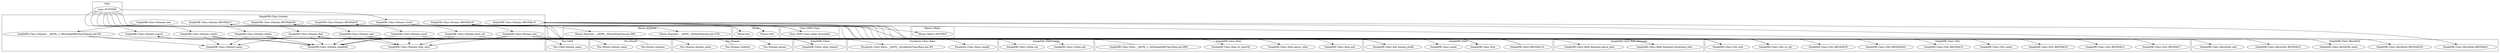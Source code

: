 digraph {
graph [overlap=false]
subgraph cluster_SimpleDB_Class_Cache {
	label="SimpleDB::Class::Cache";
	"SimpleDB::Class::Cache::get";
	"SimpleDB::Class::Cache::set";
}
subgraph cluster_Foo_Child {
	label="Foo::Child";
	"Foo::Child::domain_name";
}
subgraph cluster_Moose_Exporter {
	label="Moose::Exporter";
	"Moose::Exporter::__ANON__[Moose/Exporter.pm:389]";
	"Moose::Exporter::__ANON__[Moose/Exporter.pm:478]";
}
subgraph cluster_SimpleDB_Class_Item {
	label="SimpleDB::Class::Item";
	"SimpleDB::Class::Item::__ANON__[../lib/SimpleDB/Class/Item.pm:280]";
	"SimpleDB::Class::Item::parse_value";
	"SimpleDB::Class::Item::to_hashref";
	"SimpleDB::Class::Item::put";
}
subgraph cluster_Moose {
	label="Moose";
	"Moose::with";
	"Moose::has";
}
subgraph cluster_SimpleDB_Class_Role_Itemized {
	label="SimpleDB::Class::Role::Itemized";
	"SimpleDB::Class::Role::Itemized::parse_item";
	"SimpleDB::Class::Role::Itemized::instantiate_item";
}
subgraph cluster_SimpleDB_Class {
	label="SimpleDB::Class";
	"SimpleDB::Class::add_domain_prefix";
	"SimpleDB::Class::BEGIN@141";
	"SimpleDB::Class::cache";
	"SimpleDB::Class::http";
}
subgraph cluster_SimpleDB_Client {
	label="SimpleDB::Client";
	"SimpleDB::Client::send_request";
}
subgraph cluster_SimpleDB_Class_ResultSet {
	label="SimpleDB::Class::ResultSet";
	"SimpleDB::Class::ResultSet::BEGIN@21";
	"SimpleDB::Class::ResultSet::BEGIN@22";
	"SimpleDB::Class::ResultSet::new";
	"SimpleDB::Class::ResultSet::meta";
	"SimpleDB::Class::ResultSet::BEGIN@520";
}
subgraph cluster_SimpleDB_Class_Domain {
	label="SimpleDB::Class::Domain";
	"SimpleDB::Class::Domain::__ANON__[../lib/SimpleDB/Class/Domain.pm:59]";
	"SimpleDB::Class::Domain::count";
	"SimpleDB::Class::Domain::delete";
	"SimpleDB::Class::Domain::fetch_ids";
	"SimpleDB::Class::Domain::BEGIN@458";
	"SimpleDB::Class::Domain::max";
	"SimpleDB::Class::Domain::simpledb";
	"SimpleDB::Class::Domain::BEGIN@18";
	"SimpleDB::Class::Domain::new";
	"SimpleDB::Class::Domain::min";
	"SimpleDB::Class::Domain::create";
	"SimpleDB::Class::Domain::name";
	"SimpleDB::Class::Domain::BEGIN@19";
	"SimpleDB::Class::Domain::insert";
	"SimpleDB::Class::Domain::item_class";
	"SimpleDB::Class::Domain::find";
	"SimpleDB::Class::Domain::BEGIN@20";
	"SimpleDB::Class::Domain::BEGIN@17";
	"SimpleDB::Class::Domain::search";
}
subgraph cluster_Foo_Parent {
	label="Foo::Parent";
	"Foo::Parent::domain_name";
	"Foo::Parent::domains";
}
subgraph cluster_Foo_Domain {
	label="Foo::Domain";
	"Foo::Domain::children";
	"Foo::Domain::parent";
	"Foo::Domain::domain_name";
}
subgraph cluster_Class_MOP_Class {
	label="Class::MOP::Class";
	"Class::MOP::Class::make_immutable";
}
subgraph cluster_Moose_Object {
	label="Moose::Object";
	"Moose::Object::DESTROY";
}
subgraph cluster_SimpleDB_Class_SQL {
	label="SimpleDB::Class::SQL";
	"SimpleDB::Class::SQL::BEGIN@403";
	"SimpleDB::Class::SQL::new";
	"SimpleDB::Class::SQL::BEGIN@19";
	"SimpleDB::Class::SQL::meta";
	"SimpleDB::Class::SQL::BEGIN@20";
	"SimpleDB::Class::SQL::BEGIN@21";
	"SimpleDB::Class::SQL::BEGIN@17";
	"SimpleDB::Class::SQL::BEGIN@18";
	"SimpleDB::Class::SQL::to_sql";
}
subgraph cluster_main {
	label="main";
	"main::RUNTIME";
}
subgraph cluster_Exception_Class_Base {
	label="Exception::Class::Base";
	"Exception::Class::Base::caught";
	"Exception::Class::Base::__ANON__[Exception/Class/Base.pm:30]";
}
"SimpleDB::Class::Domain::__ANON__[../lib/SimpleDB/Class/Domain.pm:59]" -> "Foo::Domain::domain_name";
"main::RUNTIME" -> "SimpleDB::Class::Domain::count";
"SimpleDB::Class::Domain::BEGIN@18" -> "SimpleDB::Class::SQL::BEGIN@17";
"main::RUNTIME" -> "SimpleDB::Class::Domain::fetch_ids";
"main::RUNTIME" -> "SimpleDB::Class::Domain::max";
"SimpleDB::Class::Domain::min" -> "SimpleDB::Class::Domain::simpledb";
"SimpleDB::Class::Domain::create" -> "SimpleDB::Class::Domain::simpledb";
"SimpleDB::Class::Domain::count" -> "SimpleDB::Class::Domain::simpledb";
"SimpleDB::Class::Domain::delete" -> "SimpleDB::Class::Domain::simpledb";
"SimpleDB::Class::Domain::find" -> "SimpleDB::Class::Domain::simpledb";
"SimpleDB::Class::Domain::fetch_ids" -> "SimpleDB::Class::Domain::simpledb";
"SimpleDB::Class::Domain::max" -> "SimpleDB::Class::Domain::simpledb";
"SimpleDB::Class::Domain::search" -> "SimpleDB::Class::Domain::simpledb";
"SimpleDB::Class::Domain::BEGIN@18" -> "SimpleDB::Class::SQL::BEGIN@21";
"SimpleDB::Class::Domain::BEGIN@458" -> "Moose::Exporter::__ANON__[Moose/Exporter.pm:478]";
"SimpleDB::Class::Domain::find" -> "Exception::Class::Base::caught";
"SimpleDB::Class::Domain::create" -> "SimpleDB::Class::http";
"SimpleDB::Class::Domain::min" -> "SimpleDB::Class::http";
"SimpleDB::Class::Domain::count" -> "SimpleDB::Class::http";
"SimpleDB::Class::Domain::delete" -> "SimpleDB::Class::http";
"SimpleDB::Class::Domain::find" -> "SimpleDB::Class::http";
"SimpleDB::Class::Domain::fetch_ids" -> "SimpleDB::Class::http";
"SimpleDB::Class::Domain::max" -> "SimpleDB::Class::http";
"main::RUNTIME" -> "SimpleDB::Class::Domain::delete";
"SimpleDB::Class::Domain::find" -> "SimpleDB::Class::Cache::get";
"SimpleDB::Class::Domain::create" -> "SimpleDB::Client::send_request";
"SimpleDB::Class::Domain::min" -> "SimpleDB::Client::send_request";
"SimpleDB::Class::Domain::count" -> "SimpleDB::Client::send_request";
"SimpleDB::Class::Domain::delete" -> "SimpleDB::Client::send_request";
"SimpleDB::Class::Domain::find" -> "SimpleDB::Client::send_request";
"SimpleDB::Class::Domain::fetch_ids" -> "SimpleDB::Client::send_request";
"SimpleDB::Class::Domain::max" -> "SimpleDB::Client::send_request";
"SimpleDB::Class::Domain::find" -> "SimpleDB::Class::Cache::set";
"main::RUNTIME" -> "SimpleDB::Class::Domain::insert";
"SimpleDB::Class::Domain::insert" -> "SimpleDB::Class::Item::put";
"SimpleDB::Class::Domain::BEGIN@19" -> "SimpleDB::Class::ResultSet::BEGIN@21";
"main::RUNTIME" -> "SimpleDB::Class::Domain::min";
"SimpleDB::Class::Domain::BEGIN@18" -> "SimpleDB::Class::SQL::BEGIN@18";
"SimpleDB::Class::Domain::new" -> "SimpleDB::Class::Domain::__ANON__[../lib/SimpleDB/Class/Domain.pm:59]";
"SimpleDB::Class::BEGIN@141" -> "SimpleDB::Class::Domain::BEGIN@18";
"SimpleDB::Class::Domain::BEGIN@19" -> "Moose::with";
"SimpleDB::Class::Domain::insert" -> "SimpleDB::Class::Role::Itemized::instantiate_item";
"SimpleDB::Class::Domain::find" -> "SimpleDB::Class::Role::Itemized::instantiate_item";
"SimpleDB::Class::Domain::BEGIN@18" -> "SimpleDB::Class::SQL::BEGIN@20";
"SimpleDB::Class::Domain::fetch_ids" -> "SimpleDB::Class::Domain::item_class";
"SimpleDB::Class::Domain::min" -> "SimpleDB::Class::Domain::item_class";
"SimpleDB::Class::Domain::count" -> "SimpleDB::Class::Domain::item_class";
"SimpleDB::Class::Domain::max" -> "SimpleDB::Class::Domain::item_class";
"SimpleDB::Class::Domain::search" -> "SimpleDB::Class::Domain::item_class";
"SimpleDB::Class::Domain::__ANON__[../lib/SimpleDB/Class/Domain.pm:59]" -> "Foo::Child::domain_name";
"SimpleDB::Class::Domain::min" -> "SimpleDB::Class::Item::parse_value";
"SimpleDB::Class::Domain::max" -> "SimpleDB::Class::Item::parse_value";
"SimpleDB::Class::Domain::BEGIN@18" -> "Class::MOP::Class::make_immutable";
"SimpleDB::Class::Domain::BEGIN@19" -> "Class::MOP::Class::make_immutable";
"SimpleDB::Class::Domain::BEGIN@18" -> "Moose::has";
"SimpleDB::Class::Domain::BEGIN@19" -> "Moose::has";
"SimpleDB::Class::Domain::BEGIN@19" -> "SimpleDB::Class::ResultSet::BEGIN@22";
"SimpleDB::Class::Domain::insert" -> "Moose::Object::DESTROY";
"SimpleDB::Class::BEGIN@141" -> "SimpleDB::Class::Domain::BEGIN@19";
"SimpleDB::Class::Domain::find" -> "SimpleDB::Class::Item::to_hashref";
"SimpleDB::Class::Item::__ANON__[../lib/SimpleDB/Class/Item.pm:280]" -> "SimpleDB::Class::Domain::find";
"main::RUNTIME" -> "SimpleDB::Class::Domain::find";
"SimpleDB::Class::BEGIN@141" -> "SimpleDB::Class::Domain::BEGIN@20";
"SimpleDB::Class::Domain::BEGIN@18" -> "SimpleDB::Class::SQL::meta";
"SimpleDB::Class::Domain::BEGIN@19" -> "SimpleDB::Class::ResultSet::meta";
"SimpleDB::Class::Domain::BEGIN@18" -> "SimpleDB::Class::SQL::BEGIN@19";
"main::RUNTIME" -> "SimpleDB::Class::Domain::create";
"SimpleDB::Class::BEGIN@141" -> "SimpleDB::Class::Domain::BEGIN@17";
"SimpleDB::Class::Domain::BEGIN@19" -> "SimpleDB::Class::ResultSet::BEGIN@520";
"Foo::Domain::children" -> "SimpleDB::Class::Domain::search";
"Foo::Parent::domains" -> "SimpleDB::Class::Domain::search";
"main::RUNTIME" -> "SimpleDB::Class::Domain::search";
"SimpleDB::Class::Domain::BEGIN@17" -> "Moose::Exporter::__ANON__[Moose/Exporter.pm:389]";
"SimpleDB::Class::Domain::BEGIN@18" -> "SimpleDB::Class::SQL::BEGIN@403";
"SimpleDB::Class::Domain::fetch_ids" -> "SimpleDB::Class::SQL::new";
"SimpleDB::Class::Domain::min" -> "SimpleDB::Class::SQL::new";
"SimpleDB::Class::Domain::count" -> "SimpleDB::Class::SQL::new";
"SimpleDB::Class::Domain::max" -> "SimpleDB::Class::SQL::new";
"SimpleDB::Class::Domain::create" -> "SimpleDB::Class::add_domain_prefix";
"SimpleDB::Class::Domain::delete" -> "SimpleDB::Class::add_domain_prefix";
"SimpleDB::Class::Domain::find" -> "SimpleDB::Class::add_domain_prefix";
"SimpleDB::Class::Domain::find" -> "Foo::Domain::parent";
"SimpleDB::Class::Domain::find" -> "SimpleDB::Class::cache";
"SimpleDB::Class::Domain::find" -> "Exception::Class::Base::__ANON__[Exception/Class/Base.pm:30]";
"SimpleDB::Class::Domain::fetch_ids" -> "SimpleDB::Class::SQL::to_sql";
"SimpleDB::Class::Domain::min" -> "SimpleDB::Class::SQL::to_sql";
"SimpleDB::Class::Domain::max" -> "SimpleDB::Class::SQL::to_sql";
"SimpleDB::Class::Domain::count" -> "SimpleDB::Class::SQL::to_sql";
"SimpleDB::Class::Domain::find" -> "SimpleDB::Class::Role::Itemized::parse_item";
"SimpleDB::Class::Domain::search" -> "SimpleDB::Class::ResultSet::new";
"SimpleDB::Class::BEGIN@141" -> "SimpleDB::Class::Domain::BEGIN@458";
"SimpleDB::Class::Domain::__ANON__[../lib/SimpleDB/Class/Domain.pm:59]" -> "SimpleDB::Class::Domain::name";
"SimpleDB::Class::Domain::create" -> "SimpleDB::Class::Domain::name";
"SimpleDB::Class::Domain::delete" -> "SimpleDB::Class::Domain::name";
"SimpleDB::Class::Domain::find" -> "SimpleDB::Class::Domain::name";
"SimpleDB::Class::Domain::__ANON__[../lib/SimpleDB/Class/Domain.pm:59]" -> "Foo::Parent::domain_name";
}
